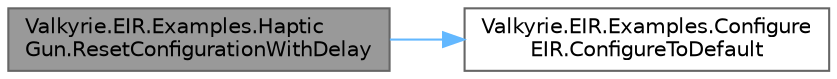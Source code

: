 digraph "Valkyrie.EIR.Examples.HapticGun.ResetConfigurationWithDelay"
{
 // LATEX_PDF_SIZE
  bgcolor="transparent";
  edge [fontname=Helvetica,fontsize=10,labelfontname=Helvetica,labelfontsize=10];
  node [fontname=Helvetica,fontsize=10,shape=box,height=0.2,width=0.4];
  rankdir="LR";
  Node1 [id="Node000001",label="Valkyrie.EIR.Examples.Haptic\lGun.ResetConfigurationWithDelay",height=0.2,width=0.4,color="gray40", fillcolor="grey60", style="filled", fontcolor="black",tooltip="Resets the gun to its default configuration after the input delay (ms)."];
  Node1 -> Node2 [id="edge1_Node000001_Node000002",color="steelblue1",style="solid",tooltip=" "];
  Node2 [id="Node000002",label="Valkyrie.EIR.Examples.Configure\lEIR.ConfigureToDefault",height=0.2,width=0.4,color="grey40", fillcolor="white", style="filled",URL="$d7/d14/class_valkyrie_1_1_e_i_r_1_1_examples_1_1_configure_e_i_r.html#ab87e81cf6ba6831a28027b7d954beb21",tooltip="Resets gain, frequency and pulse width to default, and commands the EIR Bluetooth Bridge to send a co..."];
}
